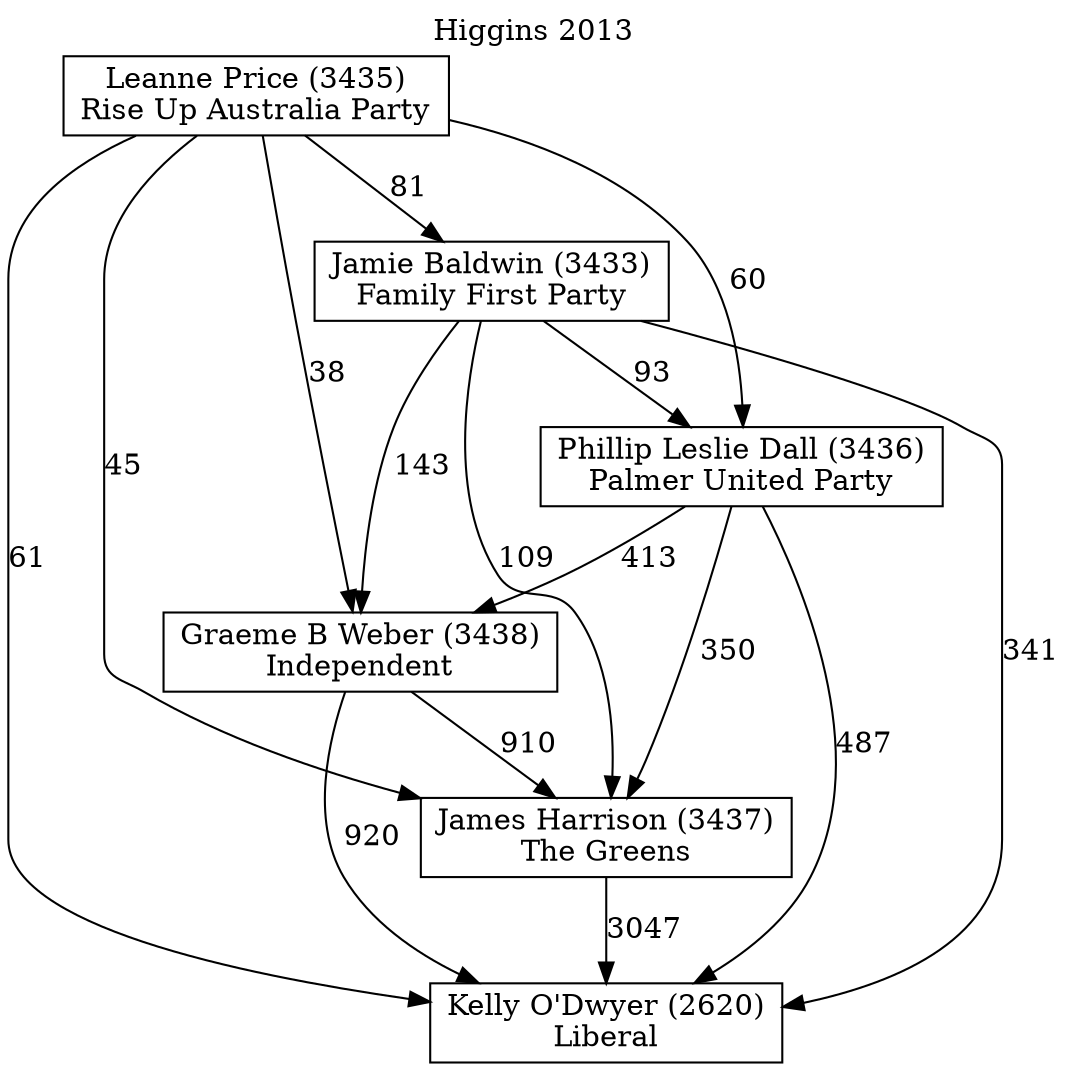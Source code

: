 // House preference flow
digraph "Kelly O'Dwyer (2620)_Higgins_2013" {
	graph [label="Higgins 2013" labelloc=t mclimit=2]
	node [shape=box]
	"Kelly O'Dwyer (2620)" [label="Kelly O'Dwyer (2620)
Liberal"]
	"James Harrison (3437)" [label="James Harrison (3437)
The Greens"]
	"Graeme B Weber (3438)" [label="Graeme B Weber (3438)
Independent"]
	"Phillip Leslie Dall (3436)" [label="Phillip Leslie Dall (3436)
Palmer United Party"]
	"Jamie Baldwin (3433)" [label="Jamie Baldwin (3433)
Family First Party"]
	"Leanne Price (3435)" [label="Leanne Price (3435)
Rise Up Australia Party"]
	"James Harrison (3437)" -> "Kelly O'Dwyer (2620)" [label=3047]
	"Graeme B Weber (3438)" -> "James Harrison (3437)" [label=910]
	"Phillip Leslie Dall (3436)" -> "Graeme B Weber (3438)" [label=413]
	"Jamie Baldwin (3433)" -> "Phillip Leslie Dall (3436)" [label=93]
	"Leanne Price (3435)" -> "Jamie Baldwin (3433)" [label=81]
	"Graeme B Weber (3438)" -> "Kelly O'Dwyer (2620)" [label=920]
	"Phillip Leslie Dall (3436)" -> "Kelly O'Dwyer (2620)" [label=487]
	"Jamie Baldwin (3433)" -> "Kelly O'Dwyer (2620)" [label=341]
	"Leanne Price (3435)" -> "Kelly O'Dwyer (2620)" [label=61]
	"Leanne Price (3435)" -> "Phillip Leslie Dall (3436)" [label=60]
	"Jamie Baldwin (3433)" -> "Graeme B Weber (3438)" [label=143]
	"Leanne Price (3435)" -> "Graeme B Weber (3438)" [label=38]
	"Phillip Leslie Dall (3436)" -> "James Harrison (3437)" [label=350]
	"Jamie Baldwin (3433)" -> "James Harrison (3437)" [label=109]
	"Leanne Price (3435)" -> "James Harrison (3437)" [label=45]
}
